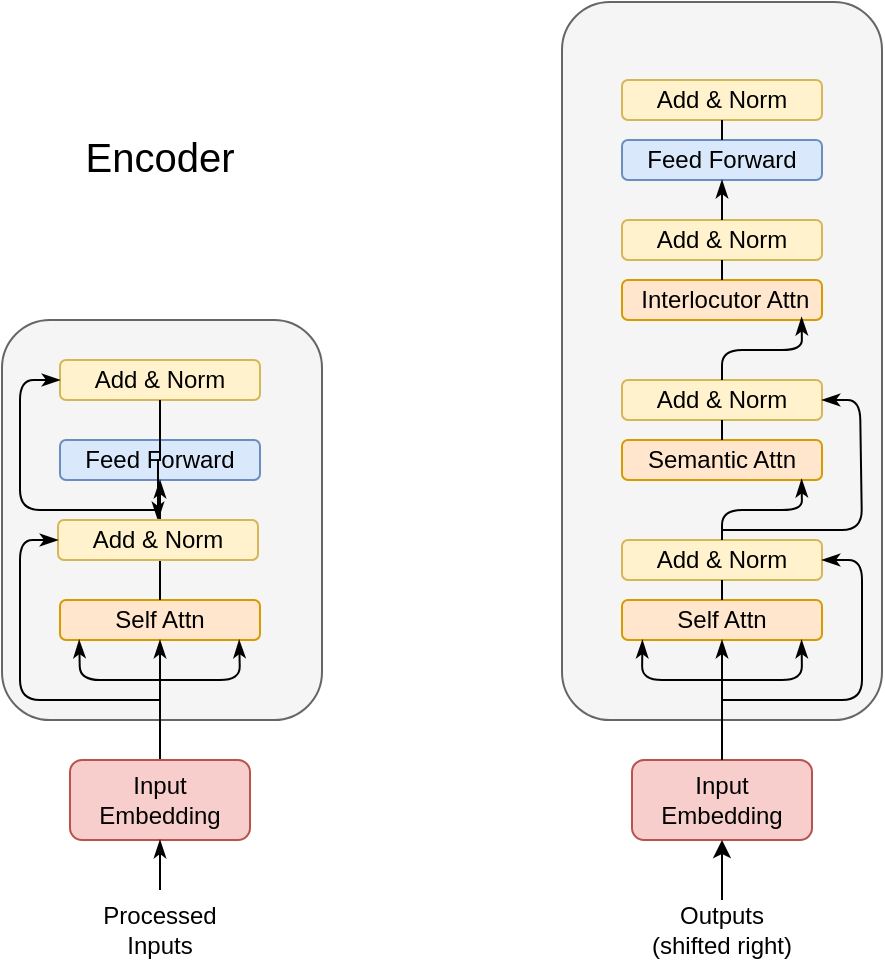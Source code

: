 <mxfile version="14.7.2" type="github">
  <diagram id="RaiZR4qj4PGcMzysrdy3" name="Page-1">
    <mxGraphModel dx="658" dy="482" grid="1" gridSize="1" guides="1" tooltips="1" connect="1" arrows="1" fold="1" page="1" pageScale="1" pageWidth="827" pageHeight="1169" math="0" shadow="0">
      <root>
        <mxCell id="0" />
        <mxCell id="1" parent="0" />
        <mxCell id="KWBslAcIxPre1BuBQln5-1" value="" style="rounded=1;whiteSpace=wrap;html=1;fillColor=#f5f5f5;strokeColor=#666666;fontColor=#333333;" vertex="1" parent="1">
          <mxGeometry x="80" y="250" width="160" height="200" as="geometry" />
        </mxCell>
        <mxCell id="KWBslAcIxPre1BuBQln5-2" value="Self Attn" style="rounded=1;whiteSpace=wrap;html=1;fillColor=#ffe6cc;strokeColor=#d79b00;" vertex="1" parent="1">
          <mxGeometry x="109" y="390" width="100" height="20" as="geometry" />
        </mxCell>
        <mxCell id="KWBslAcIxPre1BuBQln5-8" value="Feed Forward" style="rounded=1;whiteSpace=wrap;html=1;fillColor=#dae8fc;strokeColor=#6c8ebf;" vertex="1" parent="1">
          <mxGeometry x="109" y="310" width="100" height="20" as="geometry" />
        </mxCell>
        <mxCell id="KWBslAcIxPre1BuBQln5-106" value="" style="edgeStyle=orthogonalEdgeStyle;rounded=0;orthogonalLoop=1;jettySize=auto;html=1;fontSize=12;endArrow=classicThin;endFill=1;strokeWidth=1;" edge="1" parent="1" source="KWBslAcIxPre1BuBQln5-9" target="KWBslAcIxPre1BuBQln5-49">
          <mxGeometry relative="1" as="geometry" />
        </mxCell>
        <mxCell id="KWBslAcIxPre1BuBQln5-9" value="Add &amp;amp; Norm" style="rounded=1;whiteSpace=wrap;html=1;fillColor=#fff2cc;strokeColor=#d6b656;" vertex="1" parent="1">
          <mxGeometry x="109" y="270" width="100" height="20" as="geometry" />
        </mxCell>
        <mxCell id="KWBslAcIxPre1BuBQln5-10" value="" style="endArrow=none;html=1;exitX=0.5;exitY=0;exitDx=0;exitDy=0;entryX=0.5;entryY=1;entryDx=0;entryDy=0;" edge="1" parent="1" source="KWBslAcIxPre1BuBQln5-2">
          <mxGeometry width="50" height="50" relative="1" as="geometry">
            <mxPoint x="309" y="320" as="sourcePoint" />
            <mxPoint x="159" y="370" as="targetPoint" />
          </mxGeometry>
        </mxCell>
        <mxCell id="KWBslAcIxPre1BuBQln5-11" value="" style="endArrow=classicThin;html=1;exitX=0.5;exitY=0;exitDx=0;exitDy=0;entryX=0.5;entryY=1;entryDx=0;entryDy=0;endFill=1;" edge="1" parent="1" target="KWBslAcIxPre1BuBQln5-8">
          <mxGeometry width="50" height="50" relative="1" as="geometry">
            <mxPoint x="159" y="350" as="sourcePoint" />
            <mxPoint x="359" y="270" as="targetPoint" />
          </mxGeometry>
        </mxCell>
        <mxCell id="KWBslAcIxPre1BuBQln5-12" value="" style="endArrow=none;html=1;exitX=0.5;exitY=0;exitDx=0;exitDy=0;entryX=0.5;entryY=1;entryDx=0;entryDy=0;" edge="1" parent="1" source="KWBslAcIxPre1BuBQln5-8" target="KWBslAcIxPre1BuBQln5-9">
          <mxGeometry width="50" height="50" relative="1" as="geometry">
            <mxPoint x="309" y="320" as="sourcePoint" />
            <mxPoint x="359" y="270" as="targetPoint" />
          </mxGeometry>
        </mxCell>
        <mxCell id="KWBslAcIxPre1BuBQln5-19" value="" style="endArrow=classicThin;html=1;strokeWidth=1;entryX=0.5;entryY=1;entryDx=0;entryDy=0;endFill=1;exitX=0.5;exitY=0;exitDx=0;exitDy=0;" edge="1" parent="1" source="KWBslAcIxPre1BuBQln5-38" target="KWBslAcIxPre1BuBQln5-2">
          <mxGeometry width="50" height="50" relative="1" as="geometry">
            <mxPoint x="159" y="460" as="sourcePoint" />
            <mxPoint x="361" y="294" as="targetPoint" />
          </mxGeometry>
        </mxCell>
        <mxCell id="KWBslAcIxPre1BuBQln5-38" value="Input Embedding" style="rounded=1;whiteSpace=wrap;html=1;fillColor=#f8cecc;strokeColor=#b85450;" vertex="1" parent="1">
          <mxGeometry x="114" y="470" width="90" height="40" as="geometry" />
        </mxCell>
        <mxCell id="KWBslAcIxPre1BuBQln5-41" value="" style="endArrow=classicThin;html=1;strokeWidth=1;entryX=0.5;entryY=1;entryDx=0;entryDy=0;endFill=1;" edge="1" parent="1" target="KWBslAcIxPre1BuBQln5-38">
          <mxGeometry width="50" height="50" relative="1" as="geometry">
            <mxPoint x="159" y="535" as="sourcePoint" />
            <mxPoint x="288" y="410" as="targetPoint" />
          </mxGeometry>
        </mxCell>
        <mxCell id="KWBslAcIxPre1BuBQln5-42" value="Processed Inputs" style="text;html=1;strokeColor=none;fillColor=none;align=center;verticalAlign=middle;whiteSpace=wrap;rounded=0;" vertex="1" parent="1">
          <mxGeometry x="119" y="540" width="80" height="30" as="geometry" />
        </mxCell>
        <mxCell id="KWBslAcIxPre1BuBQln5-43" value="Encoder" style="text;html=1;strokeColor=none;fillColor=none;align=center;verticalAlign=middle;whiteSpace=wrap;rounded=0;fontSize=20;" vertex="1" parent="1">
          <mxGeometry x="134" y="158" width="50" height="20" as="geometry" />
        </mxCell>
        <mxCell id="KWBslAcIxPre1BuBQln5-49" value="Add &amp;amp; Norm" style="rounded=1;whiteSpace=wrap;html=1;fillColor=#fff2cc;strokeColor=#d6b656;" vertex="1" parent="1">
          <mxGeometry x="108" y="350" width="100" height="20" as="geometry" />
        </mxCell>
        <mxCell id="KWBslAcIxPre1BuBQln5-67" value="" style="endArrow=classicThin;html=1;fontSize=12;strokeWidth=1;entryX=0.096;entryY=1;entryDx=0;entryDy=0;entryPerimeter=0;endFill=1;" edge="1" parent="1" target="KWBslAcIxPre1BuBQln5-2">
          <mxGeometry width="50" height="50" relative="1" as="geometry">
            <mxPoint x="159" y="430" as="sourcePoint" />
            <mxPoint x="331" y="394" as="targetPoint" />
            <Array as="points">
              <mxPoint x="119" y="430" />
            </Array>
          </mxGeometry>
        </mxCell>
        <mxCell id="KWBslAcIxPre1BuBQln5-68" value="" style="endArrow=classicThin;html=1;fontSize=12;strokeWidth=1;entryX=0.896;entryY=1;entryDx=0;entryDy=0;entryPerimeter=0;endFill=1;" edge="1" parent="1" target="KWBslAcIxPre1BuBQln5-2">
          <mxGeometry width="50" height="50" relative="1" as="geometry">
            <mxPoint x="159" y="430" as="sourcePoint" />
            <mxPoint x="331" y="394" as="targetPoint" />
            <Array as="points">
              <mxPoint x="199" y="430" />
            </Array>
          </mxGeometry>
        </mxCell>
        <mxCell id="KWBslAcIxPre1BuBQln5-69" value="" style="endArrow=classicThin;html=1;fontSize=12;strokeWidth=1;entryX=0;entryY=0.5;entryDx=0;entryDy=0;endFill=1;" edge="1" parent="1" target="KWBslAcIxPre1BuBQln5-49">
          <mxGeometry width="50" height="50" relative="1" as="geometry">
            <mxPoint x="159" y="440" as="sourcePoint" />
            <mxPoint x="331" y="394" as="targetPoint" />
            <Array as="points">
              <mxPoint x="89" y="440" />
              <mxPoint x="89" y="360" />
            </Array>
          </mxGeometry>
        </mxCell>
        <mxCell id="KWBslAcIxPre1BuBQln5-70" value="" style="endArrow=classicThin;html=1;fontSize=12;strokeWidth=1;entryX=0;entryY=0.5;entryDx=0;entryDy=0;endFill=1;" edge="1" parent="1" target="KWBslAcIxPre1BuBQln5-9">
          <mxGeometry width="50" height="50" relative="1" as="geometry">
            <mxPoint x="159" y="345" as="sourcePoint" />
            <mxPoint x="331" y="394" as="targetPoint" />
            <Array as="points">
              <mxPoint x="89" y="345" />
              <mxPoint x="89" y="280" />
            </Array>
          </mxGeometry>
        </mxCell>
        <mxCell id="KWBslAcIxPre1BuBQln5-71" value="" style="rounded=1;whiteSpace=wrap;html=1;fillColor=#f5f5f5;strokeColor=#666666;fontColor=#333333;" vertex="1" parent="1">
          <mxGeometry x="360" y="91" width="160" height="359" as="geometry" />
        </mxCell>
        <mxCell id="KWBslAcIxPre1BuBQln5-73" value="Self Attn" style="rounded=1;whiteSpace=wrap;html=1;fillColor=#ffe6cc;strokeColor=#d79b00;" vertex="1" parent="1">
          <mxGeometry x="390" y="390" width="100" height="20" as="geometry" />
        </mxCell>
        <mxCell id="KWBslAcIxPre1BuBQln5-75" value="Add &amp;amp; Norm" style="rounded=1;whiteSpace=wrap;html=1;fillColor=#fff2cc;strokeColor=#d6b656;" vertex="1" parent="1">
          <mxGeometry x="390" y="360" width="100" height="20" as="geometry" />
        </mxCell>
        <mxCell id="KWBslAcIxPre1BuBQln5-76" value="Semantic Attn" style="rounded=1;whiteSpace=wrap;html=1;fillColor=#ffe6cc;strokeColor=#d79b00;" vertex="1" parent="1">
          <mxGeometry x="390" y="310" width="100" height="20" as="geometry" />
        </mxCell>
        <mxCell id="KWBslAcIxPre1BuBQln5-77" value="Add &amp;amp; Norm" style="rounded=1;whiteSpace=wrap;html=1;fillColor=#fff2cc;strokeColor=#d6b656;" vertex="1" parent="1">
          <mxGeometry x="390" y="280" width="100" height="20" as="geometry" />
        </mxCell>
        <mxCell id="KWBslAcIxPre1BuBQln5-78" value="&amp;nbsp;Interlocutor Attn" style="rounded=1;whiteSpace=wrap;html=1;fillColor=#ffe6cc;strokeColor=#d79b00;" vertex="1" parent="1">
          <mxGeometry x="390" y="230" width="100" height="20" as="geometry" />
        </mxCell>
        <mxCell id="KWBslAcIxPre1BuBQln5-79" value="Add &amp;amp; Norm" style="rounded=1;whiteSpace=wrap;html=1;fillColor=#fff2cc;strokeColor=#d6b656;" vertex="1" parent="1">
          <mxGeometry x="390" y="200" width="100" height="20" as="geometry" />
        </mxCell>
        <mxCell id="KWBslAcIxPre1BuBQln5-80" value="Feed Forward" style="rounded=1;whiteSpace=wrap;html=1;fillColor=#dae8fc;strokeColor=#6c8ebf;" vertex="1" parent="1">
          <mxGeometry x="390" y="160" width="100" height="20" as="geometry" />
        </mxCell>
        <mxCell id="KWBslAcIxPre1BuBQln5-81" value="Add &amp;amp; Norm" style="rounded=1;whiteSpace=wrap;html=1;fillColor=#fff2cc;strokeColor=#d6b656;" vertex="1" parent="1">
          <mxGeometry x="390" y="130" width="100" height="20" as="geometry" />
        </mxCell>
        <mxCell id="KWBslAcIxPre1BuBQln5-82" value="" style="endArrow=none;html=1;fontSize=12;strokeWidth=1;exitX=0.5;exitY=0;exitDx=0;exitDy=0;entryX=0.5;entryY=1;entryDx=0;entryDy=0;" edge="1" parent="1" source="KWBslAcIxPre1BuBQln5-73" target="KWBslAcIxPre1BuBQln5-75">
          <mxGeometry width="50" height="50" relative="1" as="geometry">
            <mxPoint x="343" y="312" as="sourcePoint" />
            <mxPoint x="393" y="262" as="targetPoint" />
          </mxGeometry>
        </mxCell>
        <mxCell id="KWBslAcIxPre1BuBQln5-83" value="" style="endArrow=none;html=1;fontSize=12;strokeWidth=1;exitX=0.5;exitY=0;exitDx=0;exitDy=0;entryX=0.5;entryY=1;entryDx=0;entryDy=0;" edge="1" parent="1" source="KWBslAcIxPre1BuBQln5-76" target="KWBslAcIxPre1BuBQln5-77">
          <mxGeometry width="50" height="50" relative="1" as="geometry">
            <mxPoint x="343" y="312" as="sourcePoint" />
            <mxPoint x="393" y="262" as="targetPoint" />
          </mxGeometry>
        </mxCell>
        <mxCell id="KWBslAcIxPre1BuBQln5-84" value="" style="endArrow=none;html=1;fontSize=12;strokeWidth=1;exitX=0.5;exitY=0;exitDx=0;exitDy=0;entryX=0.5;entryY=1;entryDx=0;entryDy=0;" edge="1" parent="1" source="KWBslAcIxPre1BuBQln5-78" target="KWBslAcIxPre1BuBQln5-79">
          <mxGeometry width="50" height="50" relative="1" as="geometry">
            <mxPoint x="343" y="312" as="sourcePoint" />
            <mxPoint x="393" y="262" as="targetPoint" />
          </mxGeometry>
        </mxCell>
        <mxCell id="KWBslAcIxPre1BuBQln5-85" value="" style="endArrow=none;html=1;fontSize=12;strokeWidth=1;exitX=0.5;exitY=0;exitDx=0;exitDy=0;entryX=0.5;entryY=1;entryDx=0;entryDy=0;" edge="1" parent="1" source="KWBslAcIxPre1BuBQln5-80" target="KWBslAcIxPre1BuBQln5-81">
          <mxGeometry width="50" height="50" relative="1" as="geometry">
            <mxPoint x="343" y="312" as="sourcePoint" />
            <mxPoint x="393" y="262" as="targetPoint" />
          </mxGeometry>
        </mxCell>
        <mxCell id="KWBslAcIxPre1BuBQln5-87" value="" style="endArrow=classicThin;html=1;fontSize=12;strokeWidth=1;exitX=0.5;exitY=0;exitDx=0;exitDy=0;entryX=0.898;entryY=0.93;entryDx=0;entryDy=0;endFill=1;entryPerimeter=0;" edge="1" parent="1" source="KWBslAcIxPre1BuBQln5-77" target="KWBslAcIxPre1BuBQln5-78">
          <mxGeometry width="50" height="50" relative="1" as="geometry">
            <mxPoint x="343" y="312" as="sourcePoint" />
            <mxPoint x="393" y="262" as="targetPoint" />
            <Array as="points">
              <mxPoint x="440" y="265" />
              <mxPoint x="480" y="265" />
            </Array>
          </mxGeometry>
        </mxCell>
        <mxCell id="KWBslAcIxPre1BuBQln5-88" value="" style="endArrow=classicThin;html=1;fontSize=12;strokeWidth=1;exitX=0.5;exitY=0;exitDx=0;exitDy=0;entryX=0.5;entryY=1;entryDx=0;entryDy=0;endFill=1;" edge="1" parent="1" source="KWBslAcIxPre1BuBQln5-79" target="KWBslAcIxPre1BuBQln5-80">
          <mxGeometry width="50" height="50" relative="1" as="geometry">
            <mxPoint x="343" y="312" as="sourcePoint" />
            <mxPoint x="393" y="262" as="targetPoint" />
          </mxGeometry>
        </mxCell>
        <mxCell id="KWBslAcIxPre1BuBQln5-89" value="Input Embedding" style="rounded=1;whiteSpace=wrap;html=1;fillColor=#f8cecc;strokeColor=#b85450;" vertex="1" parent="1">
          <mxGeometry x="395" y="470" width="90" height="40" as="geometry" />
        </mxCell>
        <mxCell id="KWBslAcIxPre1BuBQln5-92" value="Outputs (shifted right)" style="text;html=1;strokeColor=none;fillColor=none;align=center;verticalAlign=middle;whiteSpace=wrap;rounded=0;" vertex="1" parent="1">
          <mxGeometry x="400" y="540" width="80" height="30" as="geometry" />
        </mxCell>
        <mxCell id="KWBslAcIxPre1BuBQln5-93" value="" style="endArrow=classic;html=1;fontSize=12;strokeWidth=1;exitX=0.5;exitY=0;exitDx=0;exitDy=0;entryX=0.5;entryY=1;entryDx=0;entryDy=0;" edge="1" parent="1" source="KWBslAcIxPre1BuBQln5-92" target="KWBslAcIxPre1BuBQln5-89">
          <mxGeometry width="50" height="50" relative="1" as="geometry">
            <mxPoint x="343" y="444" as="sourcePoint" />
            <mxPoint x="393" y="394" as="targetPoint" />
          </mxGeometry>
        </mxCell>
        <mxCell id="KWBslAcIxPre1BuBQln5-94" value="" style="endArrow=classicThin;html=1;fontSize=12;strokeWidth=1;exitX=0.5;exitY=0;exitDx=0;exitDy=0;entryX=0.5;entryY=1;entryDx=0;entryDy=0;endFill=1;" edge="1" parent="1" source="KWBslAcIxPre1BuBQln5-89" target="KWBslAcIxPre1BuBQln5-73">
          <mxGeometry width="50" height="50" relative="1" as="geometry">
            <mxPoint x="343" y="444" as="sourcePoint" />
            <mxPoint x="393" y="394" as="targetPoint" />
          </mxGeometry>
        </mxCell>
        <mxCell id="KWBslAcIxPre1BuBQln5-97" value="" style="endArrow=classicThin;html=1;fontSize=12;strokeWidth=1;entryX=0.102;entryY=1;entryDx=0;entryDy=0;entryPerimeter=0;endFill=1;" edge="1" parent="1" target="KWBslAcIxPre1BuBQln5-73">
          <mxGeometry width="50" height="50" relative="1" as="geometry">
            <mxPoint x="440" y="430" as="sourcePoint" />
            <mxPoint x="393" y="440" as="targetPoint" />
            <Array as="points">
              <mxPoint x="400" y="430" />
            </Array>
          </mxGeometry>
        </mxCell>
        <mxCell id="KWBslAcIxPre1BuBQln5-99" value="" style="endArrow=classicThin;html=1;fontSize=12;strokeWidth=1;entryX=0.898;entryY=1;entryDx=0;entryDy=0;entryPerimeter=0;endFill=1;" edge="1" parent="1" target="KWBslAcIxPre1BuBQln5-73">
          <mxGeometry width="50" height="50" relative="1" as="geometry">
            <mxPoint x="440" y="430" as="sourcePoint" />
            <mxPoint x="363" y="336" as="targetPoint" />
            <Array as="points">
              <mxPoint x="480" y="430" />
            </Array>
          </mxGeometry>
        </mxCell>
        <mxCell id="KWBslAcIxPre1BuBQln5-100" value="" style="endArrow=classicThin;html=1;fontSize=12;strokeWidth=1;entryX=1;entryY=0.5;entryDx=0;entryDy=0;endFill=1;" edge="1" parent="1" target="KWBslAcIxPre1BuBQln5-75">
          <mxGeometry width="50" height="50" relative="1" as="geometry">
            <mxPoint x="440" y="440" as="sourcePoint" />
            <mxPoint x="363" y="326" as="targetPoint" />
            <Array as="points">
              <mxPoint x="510" y="440" />
              <mxPoint x="510" y="370" />
            </Array>
          </mxGeometry>
        </mxCell>
        <mxCell id="KWBslAcIxPre1BuBQln5-103" value="" style="endArrow=classicThin;html=1;fontSize=12;strokeWidth=1;exitX=0.5;exitY=0;exitDx=0;exitDy=0;entryX=0.898;entryY=0.98;entryDx=0;entryDy=0;entryPerimeter=0;endFill=1;" edge="1" parent="1" source="KWBslAcIxPre1BuBQln5-75" target="KWBslAcIxPre1BuBQln5-76">
          <mxGeometry width="50" height="50" relative="1" as="geometry">
            <mxPoint x="313" y="376" as="sourcePoint" />
            <mxPoint x="363" y="326" as="targetPoint" />
            <Array as="points">
              <mxPoint x="440" y="345" />
              <mxPoint x="480" y="345" />
            </Array>
          </mxGeometry>
        </mxCell>
        <mxCell id="KWBslAcIxPre1BuBQln5-105" value="" style="endArrow=classicThin;html=1;fontSize=12;strokeWidth=1;entryX=1;entryY=0.5;entryDx=0;entryDy=0;endFill=1;" edge="1" parent="1" target="KWBslAcIxPre1BuBQln5-77">
          <mxGeometry width="50" height="50" relative="1" as="geometry">
            <mxPoint x="440" y="355" as="sourcePoint" />
            <mxPoint x="363" y="286" as="targetPoint" />
            <Array as="points">
              <mxPoint x="510" y="355" />
              <mxPoint x="509" y="290" />
            </Array>
          </mxGeometry>
        </mxCell>
      </root>
    </mxGraphModel>
  </diagram>
</mxfile>
